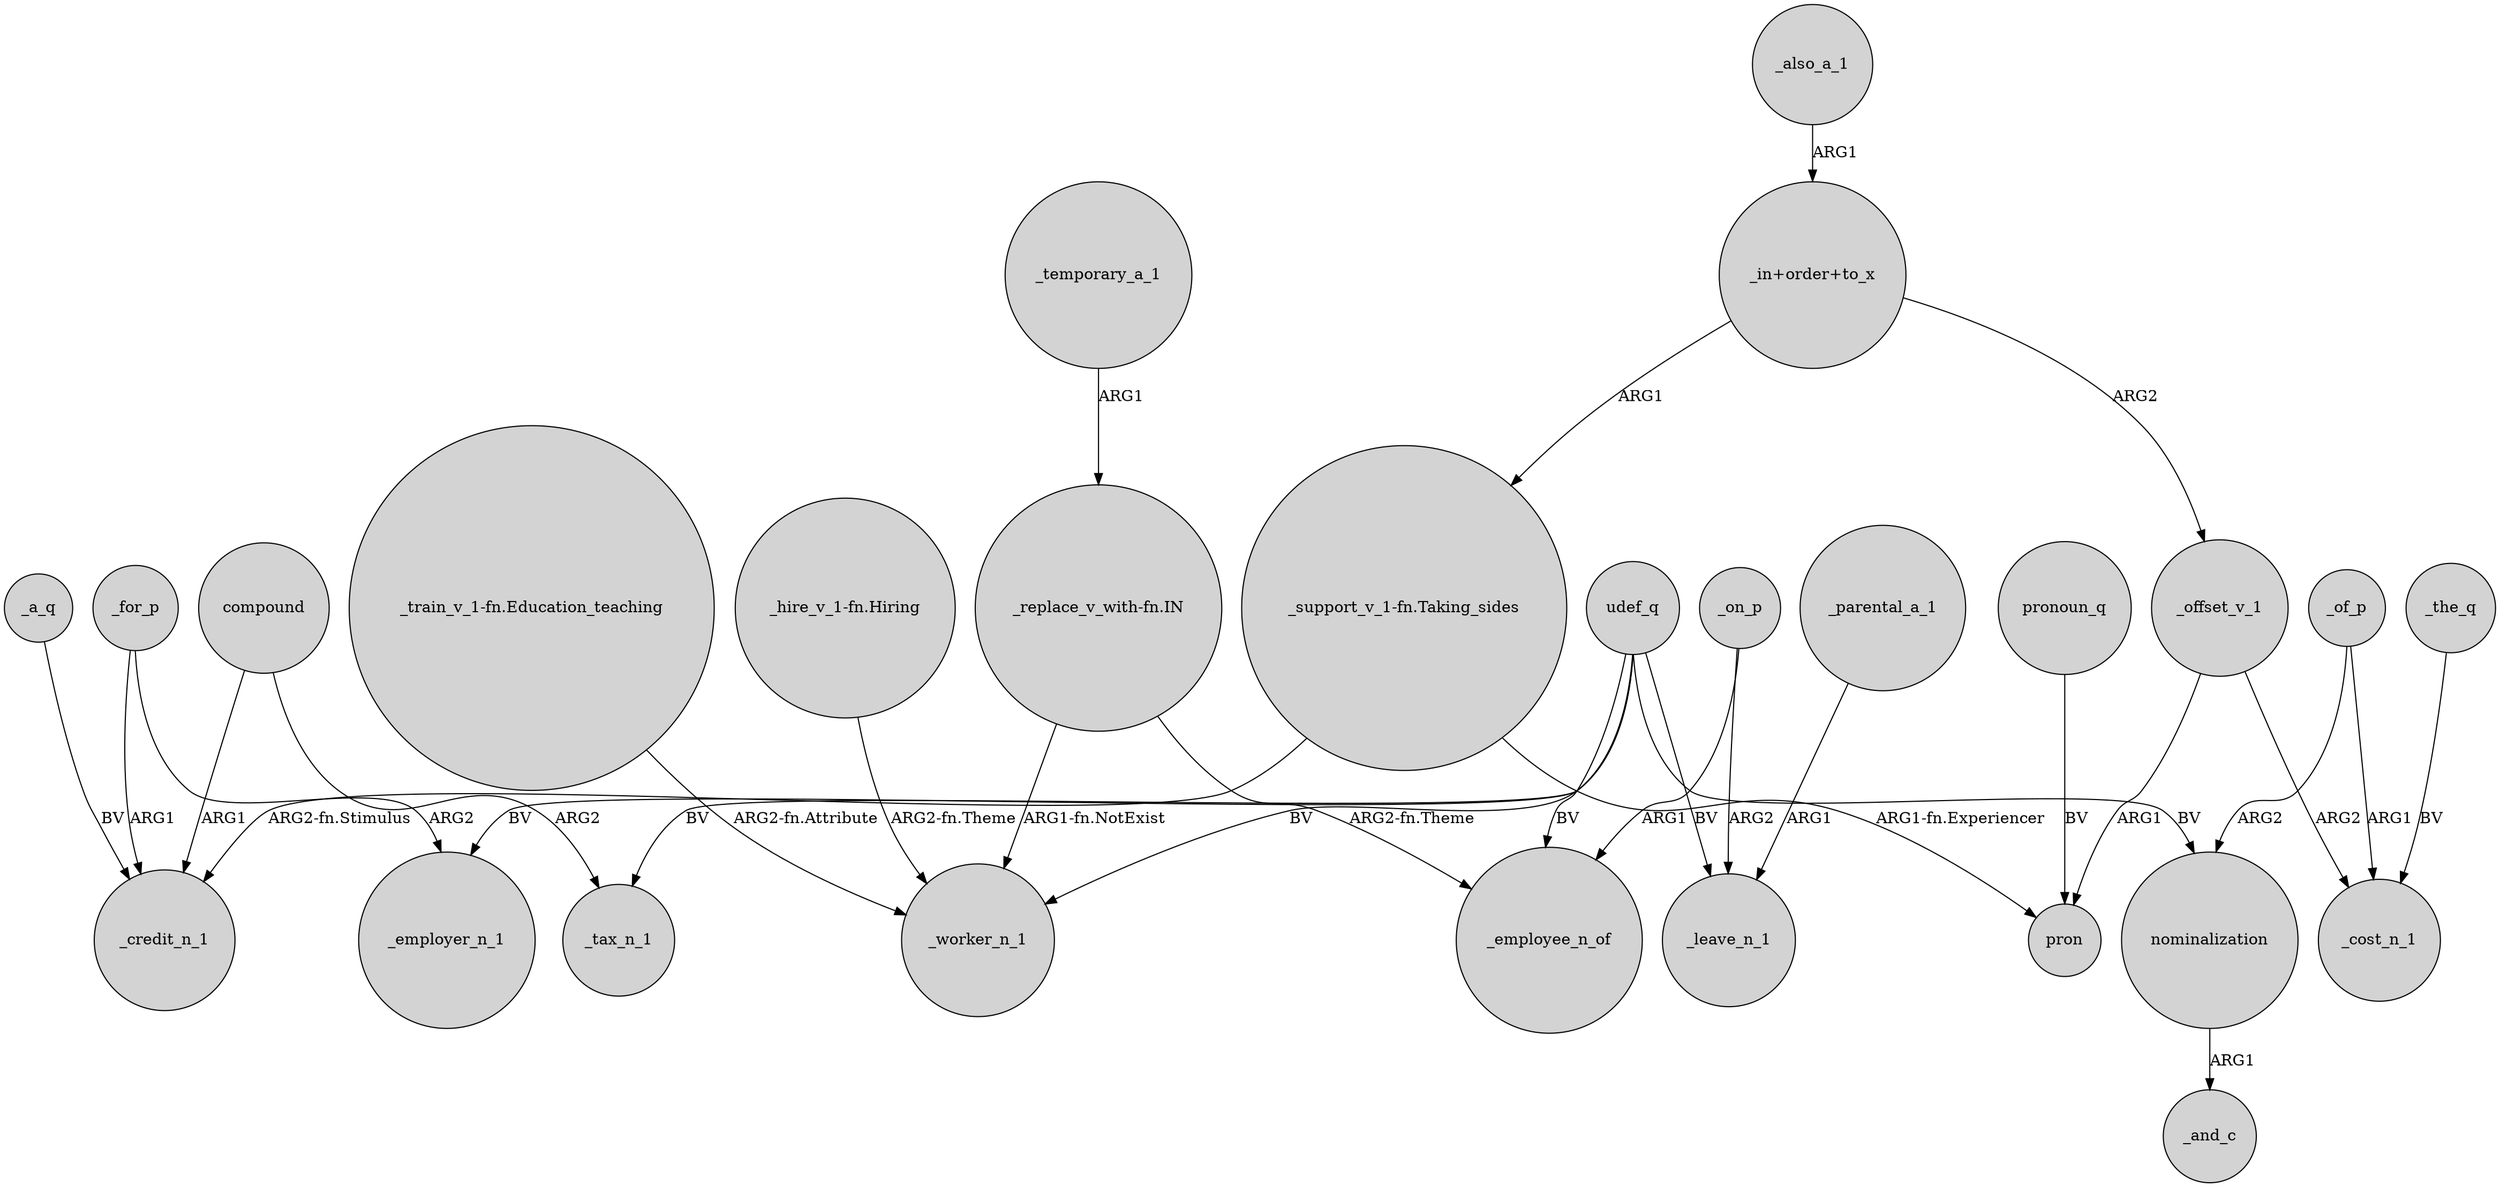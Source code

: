 digraph {
	node [shape=circle style=filled]
	_also_a_1 -> "_in+order+to_x" [label=ARG1]
	"_replace_v_with-fn.IN" -> _worker_n_1 [label="ARG1-fn.NotExist"]
	_for_p -> _credit_n_1 [label=ARG1]
	udef_q -> _employee_n_of [label=BV]
	nominalization -> _and_c [label=ARG1]
	"_support_v_1-fn.Taking_sides" -> _credit_n_1 [label="ARG2-fn.Stimulus"]
	udef_q -> _worker_n_1 [label=BV]
	"_train_v_1-fn.Education_teaching" -> _worker_n_1 [label="ARG2-fn.Attribute"]
	"_in+order+to_x" -> _offset_v_1 [label=ARG2]
	_on_p -> _leave_n_1 [label=ARG2]
	_the_q -> _cost_n_1 [label=BV]
	_of_p -> _cost_n_1 [label=ARG1]
	udef_q -> _tax_n_1 [label=BV]
	_a_q -> _credit_n_1 [label=BV]
	pronoun_q -> pron [label=BV]
	"_support_v_1-fn.Taking_sides" -> pron [label="ARG1-fn.Experiencer"]
	udef_q -> _leave_n_1 [label=BV]
	_on_p -> _employee_n_of [label=ARG1]
	compound -> _credit_n_1 [label=ARG1]
	_offset_v_1 -> _cost_n_1 [label=ARG2]
	_offset_v_1 -> pron [label=ARG1]
	_of_p -> nominalization [label=ARG2]
	_parental_a_1 -> _leave_n_1 [label=ARG1]
	"_hire_v_1-fn.Hiring" -> _worker_n_1 [label="ARG2-fn.Theme"]
	udef_q -> nominalization [label=BV]
	_for_p -> _employer_n_1 [label=ARG2]
	udef_q -> _employer_n_1 [label=BV]
	compound -> _tax_n_1 [label=ARG2]
	_temporary_a_1 -> "_replace_v_with-fn.IN" [label=ARG1]
	"_in+order+to_x" -> "_support_v_1-fn.Taking_sides" [label=ARG1]
	"_replace_v_with-fn.IN" -> _employee_n_of [label="ARG2-fn.Theme"]
}
